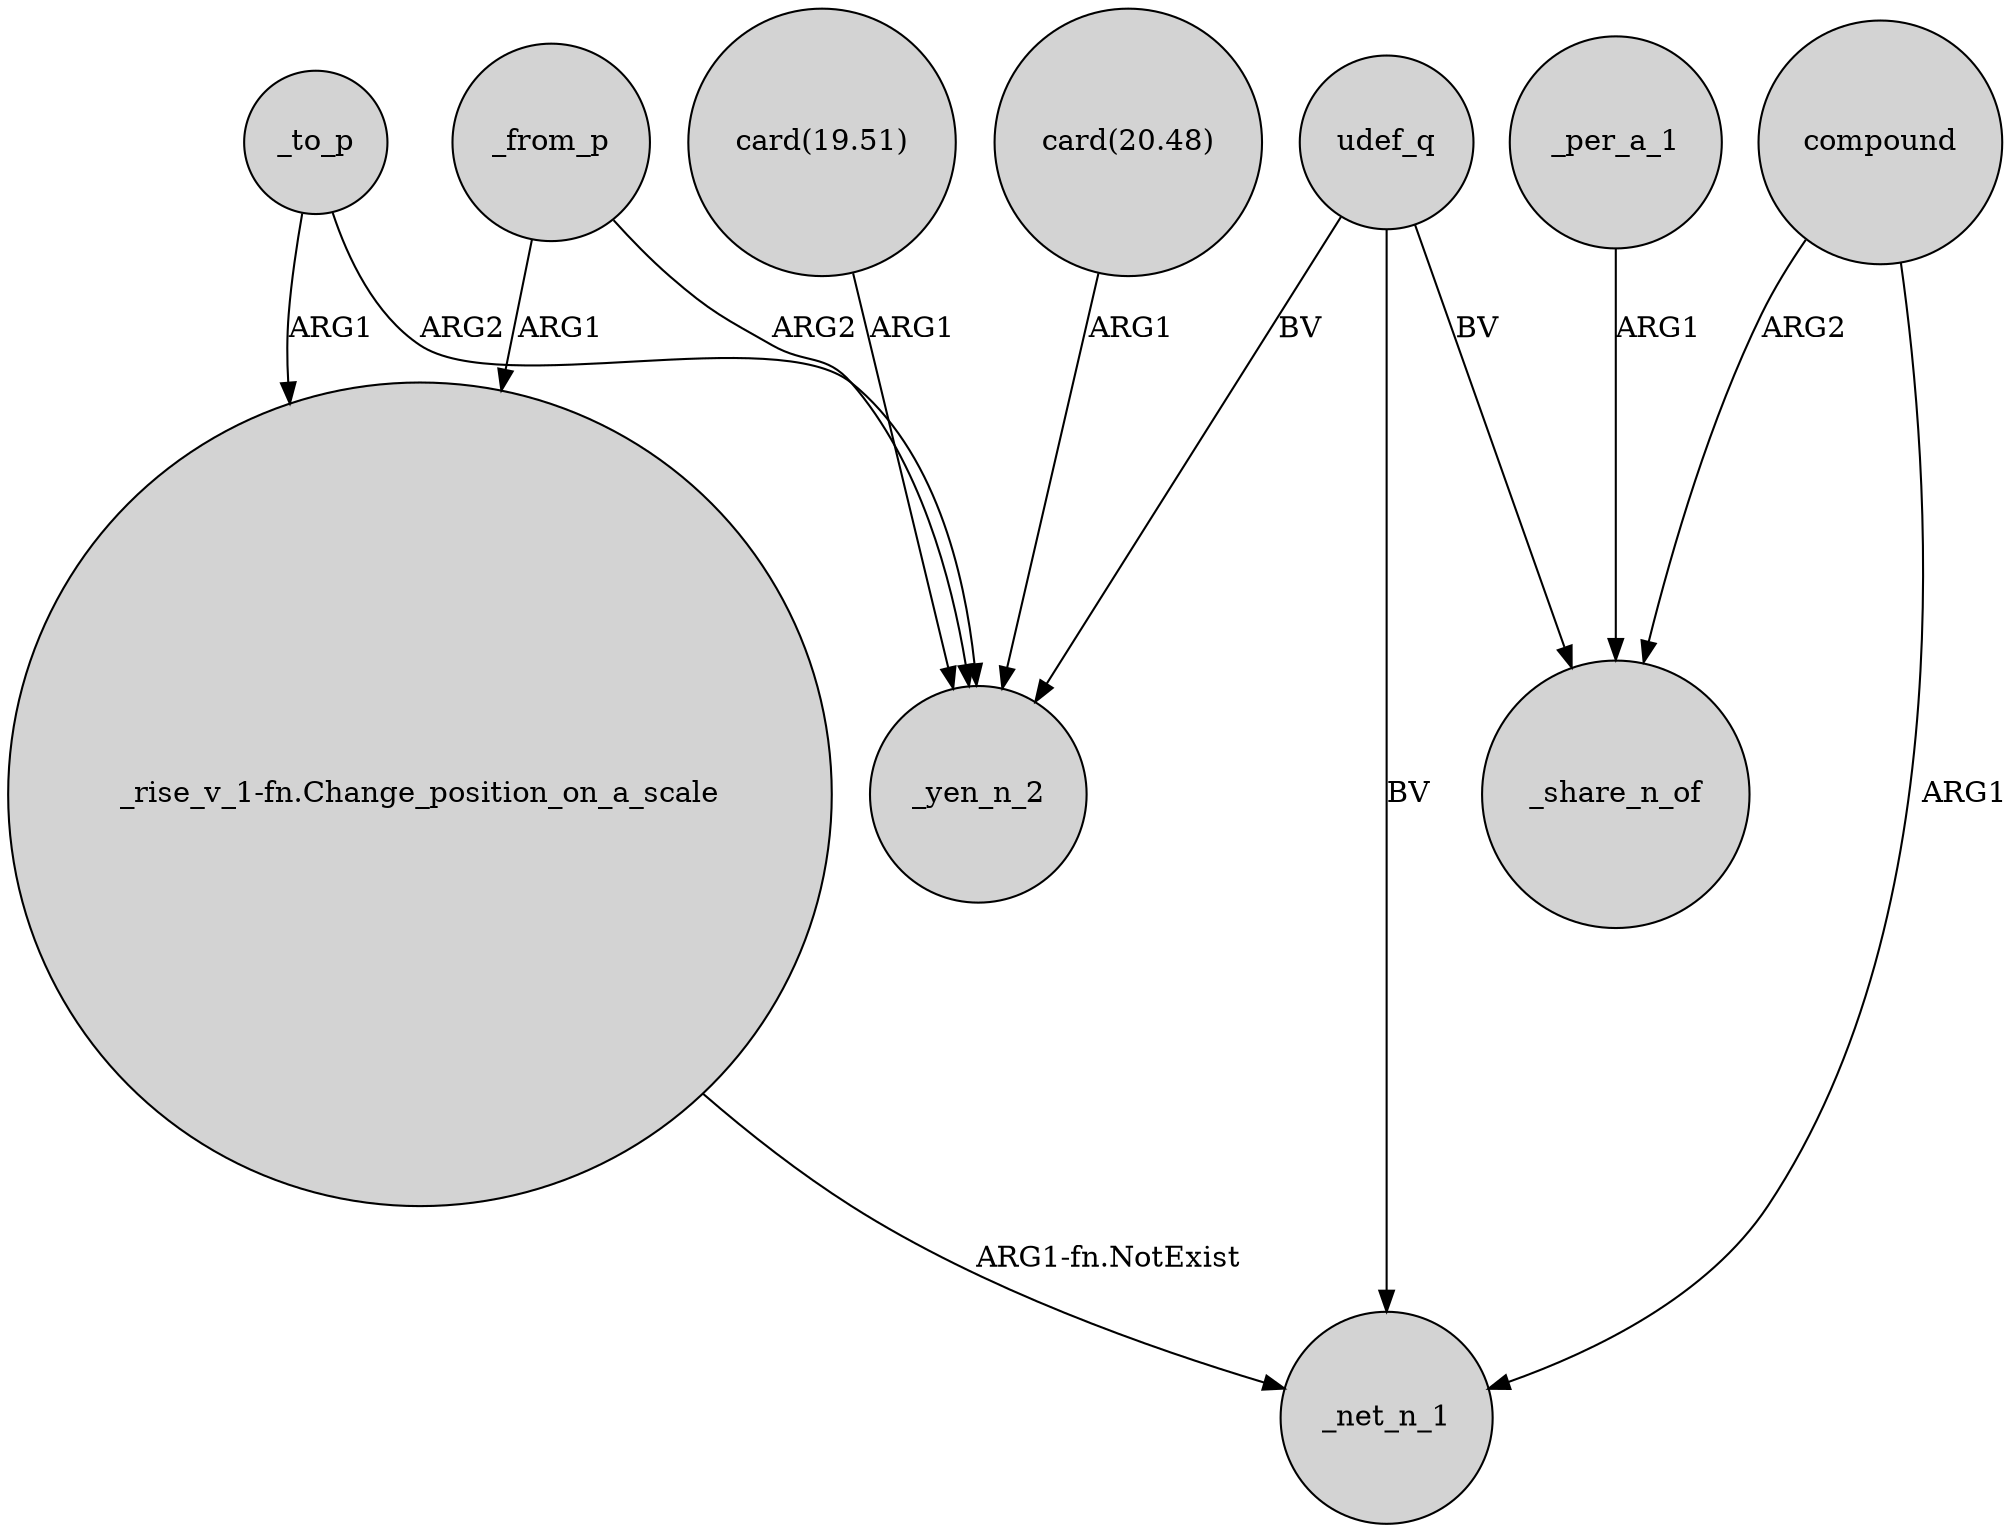 digraph {
	node [shape=circle style=filled]
	udef_q -> _net_n_1 [label=BV]
	_per_a_1 -> _share_n_of [label=ARG1]
	_to_p -> _yen_n_2 [label=ARG2]
	_from_p -> "_rise_v_1-fn.Change_position_on_a_scale" [label=ARG1]
	compound -> _net_n_1 [label=ARG1]
	udef_q -> _yen_n_2 [label=BV]
	"_rise_v_1-fn.Change_position_on_a_scale" -> _net_n_1 [label="ARG1-fn.NotExist"]
	_from_p -> _yen_n_2 [label=ARG2]
	compound -> _share_n_of [label=ARG2]
	_to_p -> "_rise_v_1-fn.Change_position_on_a_scale" [label=ARG1]
	"card(19.51)" -> _yen_n_2 [label=ARG1]
	udef_q -> _share_n_of [label=BV]
	"card(20.48)" -> _yen_n_2 [label=ARG1]
}
